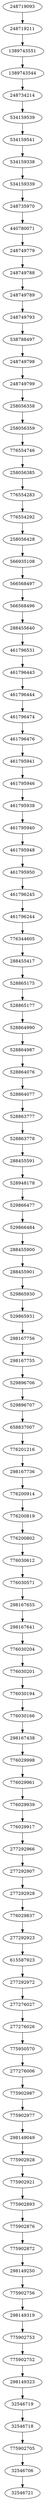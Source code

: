 digraph G {

	"776201216" [];
	"248734214" [];
	"658837007" [];
	"776344605" [];
	"775902752" [];
	"528863777" [];
	"528863778" [];
	"775902756" [];
	"566568496" [];
	"566568497" [];
	"534159539" [];
	"566935108" [];
	"776200802" [];
	"1389743544" [];
	"615587923" [];
	"461796443" [];
	"461796444" [];
	"461795938" [];
	"461795940" [];
	"461795941" [];
	"461795946" [];
	"461795948" [];
	"461795950" [];
	"776200819" [];
	"461796474" [];
	"461796476" [];
	"248719211" [];
	"776029837" [];
	"298167438" [];
	"538788497" [];
	"775902872" [];
	"775902876" [];
	"258056358" [];
	"258056359" [];
	"775902893" [];
	"461796531" [];
	"534159541" [];
	"298149049" [];
	"258056385" [];
	"298167755" [];
	"775902753" [];
	"775902921" [];
	"529865930" [];
	"529865931" [];
	"775902928" [];
	"776200914" [];
	"248749779" [];
	"277292907" [];
	"528864987" [];
	"288455900" [];
	"776029917" [];
	"528864990" [];
	"248749793" [];
	"248735970" [];
	"277292923" [];
	"248749798" [];
	"248749799" [];
	"775950570" [];
	"258056428" [];
	"529866477" [];
	"776029939" [];
	"529866484" [];
	"248719093" [];
	"288455417" [];
	"776554746" [];
	"775902977" [];
	"529896706" [];
	"529896707" [];
	"776029961" [];
	"775902987" [];
	"440780071" [];
	"248749788" [];
	"776554283" [];
	"776029998" [];
	"288455901" [];
	"776554292" [];
	"528864076" [];
	"528864077" [];
	"248749789" [];
	"298167641" [];
	"277276006" [];
	"298167655" [];
	"776030571" [];
	"461796244" [];
	"277276026" [];
	"277276027" [];
	"277292928" [];
	"298149250" [];
	"32546706" [];
	"776030612" [];
	"461796245" [];
	"528865175" [];
	"528865177" [];
	"32546718" [];
	"32546719" [];
	"32546721" [];
	"277292966" [];
	"288455591" [];
	"277292972" [];
	"298167736" [];
	"1389743551" [];
	"298149319" [];
	"298149323" [];
	"298167756" [];
	"528948178" [];
	"776030166" [];
	"288455640" [];
	"534159338" [];
	"534159339" [];
	"775902705" [];
	"776030194" [];
	"776030201" [];
	"776030204" [];
	"776201216" -> "298167736" [];
	"248734214" -> "534159539" [];
	"658837007" -> "776201216" [];
	"776344605" -> "288455417" [];
	"775902752" -> "298149323" [];
	"528863777" -> "528863778" [];
	"528863778" -> "288455591" [];
	"775902756" -> "298149319" [];
	"566568496" -> "288455640" [];
	"566568497" -> "566568496" [];
	"534159539" -> "534159541" [];
	"566935108" -> "566568497" [];
	"776200802" -> "776030612" [];
	"1389743544" -> "248734214" [];
	"615587923" -> "277292972" [];
	"461796443" -> "461796444" [];
	"461796444" -> "461796474" [];
	"461795938" -> "461795940" [];
	"461795940" -> "461795948" [];
	"461795941" -> "461795946" [];
	"461795946" -> "461795938" [];
	"461795948" -> "461795950" [];
	"461795950" -> "461796245" [];
	"776200819" -> "776200802" [];
	"461796474" -> "461796476" [];
	"461796476" -> "461795941" [];
	"248719211" -> "1389743551" [];
	"776029837" -> "277292923" [];
	"298167438" -> "776029998" [];
	"538788497" -> "248749798" [];
	"775902872" -> "298149250" [];
	"775902876" -> "775902872" [];
	"258056358" -> "258056359" [];
	"258056359" -> "776554746" [];
	"775902893" -> "775902876" [];
	"461796531" -> "461796443" [];
	"534159541" -> "534159338" [];
	"298149049" -> "775902928" [];
	"258056385" -> "776554283" [];
	"298167755" -> "529896706" [];
	"775902753" -> "775902752" [];
	"775902921" -> "775902893" [];
	"529865930" -> "529865931" [];
	"529865931" -> "298167756" [];
	"775902928" -> "775902921" [];
	"776200914" -> "776200819" [];
	"248749779" -> "248749788" [];
	"277292907" -> "277292928" [];
	"528864987" -> "528864076" [];
	"288455900" -> "288455901" [];
	"776029917" -> "277292966" [];
	"528864990" -> "528864987" [];
	"248749793" -> "538788497" [];
	"248735970" -> "440780071" [];
	"277292923" -> "615587923" [];
	"248749798" -> "248749799" [];
	"248749799" -> "258056358" [];
	"775950570" -> "277276006" [];
	"258056428" -> "566935108" [];
	"529866477" -> "529866484" [];
	"776029939" -> "776029917" [];
	"529866484" -> "288455900" [];
	"248719093" -> "248719211" [];
	"288455417" -> "528865175" [];
	"776554746" -> "258056385" [];
	"775902977" -> "298149049" [];
	"529896706" -> "529896707" [];
	"529896707" -> "658837007" [];
	"776029961" -> "776029939" [];
	"775902987" -> "775902977" [];
	"440780071" -> "248749779" [];
	"248749788" -> "248749789" [];
	"776554283" -> "776554292" [];
	"776029998" -> "776029961" [];
	"288455901" -> "529865930" [];
	"776554292" -> "258056428" [];
	"528864076" -> "528864077" [];
	"528864077" -> "528863777" [];
	"248749789" -> "248749793" [];
	"298167641" -> "776030204" [];
	"277276006" -> "775902987" [];
	"298167655" -> "298167641" [];
	"776030571" -> "298167655" [];
	"461796244" -> "776344605" [];
	"277276026" -> "775950570" [];
	"277276027" -> "277276026" [];
	"277292928" -> "776029837" [];
	"298149250" -> "775902756" [];
	"32546706" -> "32546721" [];
	"776030612" -> "776030571" [];
	"461796245" -> "461796244" [];
	"528865175" -> "528865177" [];
	"528865177" -> "528864990" [];
	"32546718" -> "775902705" [];
	"32546719" -> "32546718" [];
	"277292966" -> "277292907" [];
	"288455591" -> "528948178" [];
	"277292972" -> "277276027" [];
	"298167736" -> "776200914" [];
	"1389743551" -> "1389743544" [];
	"298149319" -> "775902753" [];
	"298149323" -> "32546719" [];
	"298167756" -> "298167755" [];
	"528948178" -> "529866477" [];
	"776030166" -> "298167438" [];
	"288455640" -> "461796531" [];
	"534159338" -> "534159339" [];
	"534159339" -> "248735970" [];
	"775902705" -> "32546706" [];
	"776030194" -> "776030166" [];
	"776030201" -> "776030194" [];
	"776030204" -> "776030201" [];
}
